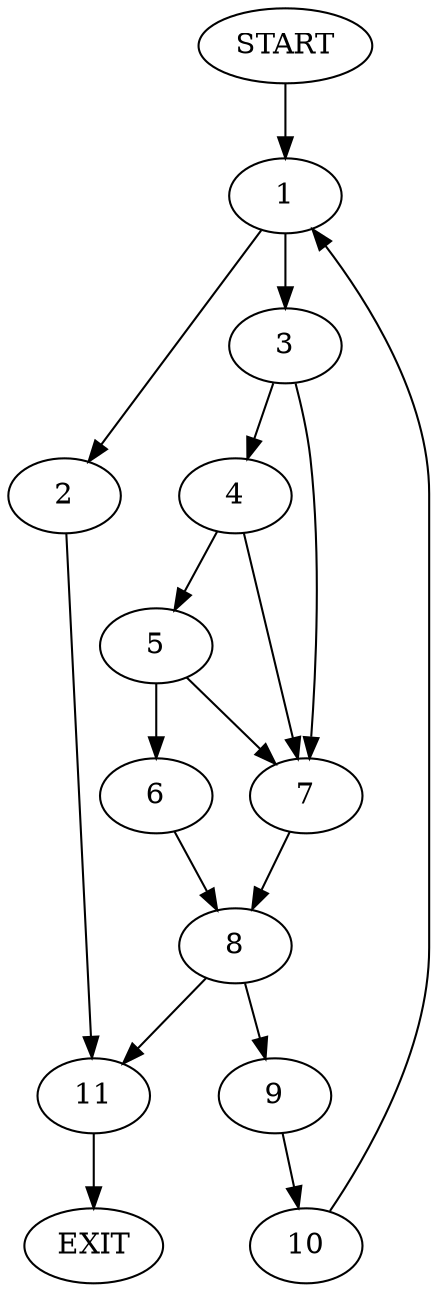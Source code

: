 digraph { 
0 [label="START"];
1;
2;
3;
4;
5;
6;
7;
8;
9;
10;
11;
12[label="EXIT"];
0 -> 1;
1 -> 3;
1 -> 2;
2 -> 11;
3 -> 4;
3 -> 7;
4 -> 5;
4 -> 7;
5 -> 6;
5 -> 7;
6 -> 8;
7 -> 8;
8 -> 11;
8 -> 9;
9 -> 10;
10 -> 1;
11 -> 12;
}